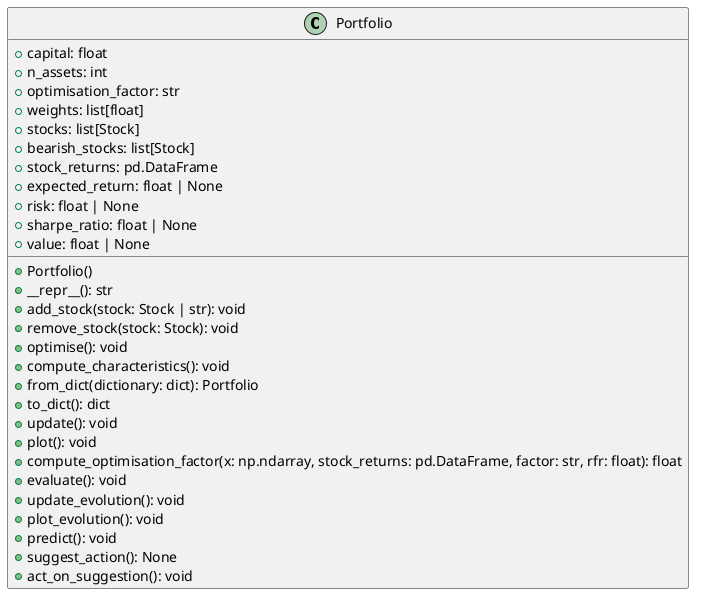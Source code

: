 @startuml

class Portfolio {
    + capital: float
    + n_assets: int
    + optimisation_factor: str
    + weights: list[float]
    + stocks: list[Stock]
    + bearish_stocks: list[Stock]
    + stock_returns: pd.DataFrame
    + expected_return: float | None
    + risk: float | None
    + sharpe_ratio: float | None
    + value: float | None

    + Portfolio()
    + __repr__(): str
    + add_stock(stock: Stock | str): void
    + remove_stock(stock: Stock): void
    + optimise(): void
    + compute_characteristics(): void
    + from_dict(dictionary: dict): Portfolio
    + to_dict(): dict
    + update(): void
    + plot(): void
    + compute_optimisation_factor(x: np.ndarray, stock_returns: pd.DataFrame, factor: str, rfr: float): float
    + evaluate(): void
    + update_evolution(): void
    + plot_evolution(): void
    + predict(): void
    + suggest_action(): None
    + act_on_suggestion(): void
}

@enduml